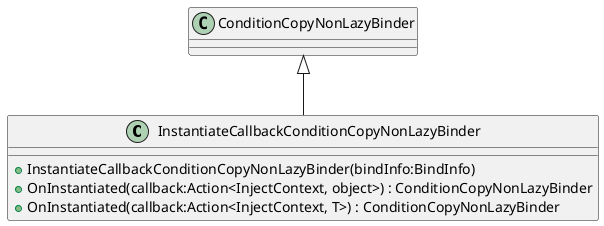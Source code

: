 @startuml
class InstantiateCallbackConditionCopyNonLazyBinder {
    + InstantiateCallbackConditionCopyNonLazyBinder(bindInfo:BindInfo)
    + OnInstantiated(callback:Action<InjectContext, object>) : ConditionCopyNonLazyBinder
    + OnInstantiated(callback:Action<InjectContext, T>) : ConditionCopyNonLazyBinder
}
ConditionCopyNonLazyBinder <|-- InstantiateCallbackConditionCopyNonLazyBinder
@enduml
